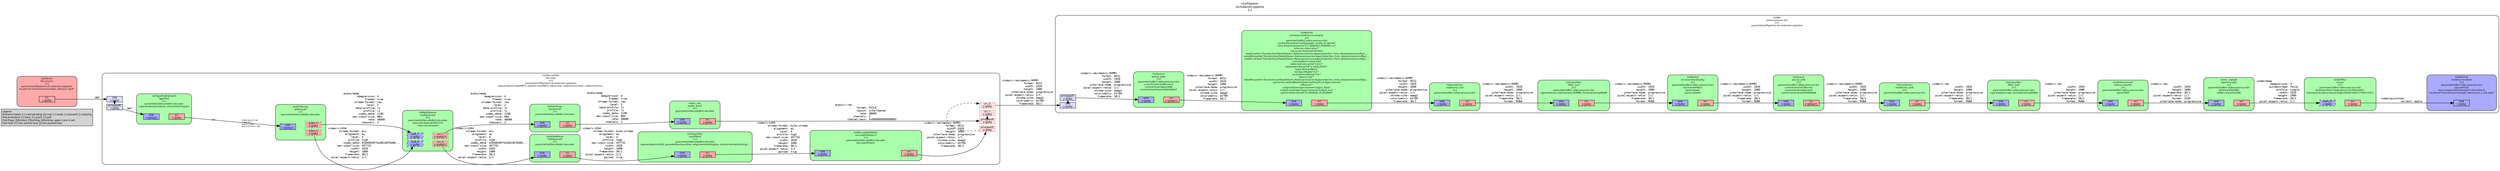 digraph pipeline {
  rankdir=LR;
  fontname="sans";
  fontsize="10";
  labelloc=t;
  nodesep=.1;
  ranksep=.2;
  label="<GstPipeline>\nds-redaction-pipeline\n[>]";
  node [style="filled,rounded", shape=box, fontsize="9", fontname="sans", margin="0.0,0.0"];
  edge [labelfontsize="6", fontsize="9", fontname="monospace"];
  
  legend [
    pos="0,0!",
    margin="0.05,0.05",
    style="filled",
    label="Legend\lElement-States: [~] void-pending, [0] null, [-] ready, [=] paused, [>] playing\lPad-Activation: [-] none, [>] push, [<] pull\lPad-Flags: [b]locked, [f]lushing, [b]locking; upper-case is set\lPad-Task: [T] has started task, [t] has paused task\l",
  ];
  subgraph cluster_video_process_bin_0x1d70030 {
    fontname="Bitstream Vera Sans";
    fontsize="8";
    style="filled,rounded";
    color=black;
    label="GstBin\nvideo-process-bin\n[>]\nparent=(GstPipeline) ds-redaction-pipeline";
    subgraph cluster_video_process_bin_0x1d70030_sink {
      label="";
      style="invis";
      _proxypad1_0x1d6e360 [color=black, fillcolor="#ddddff", label="proxypad1\n[>][bfb]", height="0.2", style="filled,solid"];
    video_process_bin_0x1d70030_sink_0x1d6c2c0 -> _proxypad1_0x1d6e360 [style=dashed, minlen=0]
      video_process_bin_0x1d70030_sink_0x1d6c2c0 [color=black, fillcolor="#ddddff", label="sink\n[>][bfb]", height="0.2", style="filled,solid"];
    }

    fillcolor="#ffffff";
    subgraph cluster_nvvideo_renderer_0x2166fc0 {
      fontname="Bitstream Vera Sans";
      fontsize="8";
      style="filled,rounded";
      color=black;
      label="GstFileSink\nnvvideo-renderer\n[>]\nparent=(GstBin) video-process-bin\nsync=FALSE\nlast-sample=((GstSample*) 0x1cdf3c0)\nlocation=\"/home/shuo/sample_videos/out_1_old.mp4\"";
      subgraph cluster_nvvideo_renderer_0x2166fc0_sink {
        label="";
        style="invis";
        nvvideo_renderer_0x2166fc0_sink_0x2025b60 [color=black, fillcolor="#aaaaff", label="sink\n[>][bfb]", height="0.2", style="filled,solid"];
      }

      fillcolor="#aaaaff";
    }

    subgraph cluster_muxer_0x2162010 {
      fontname="Bitstream Vera Sans";
      fontsize="8";
      style="filled,rounded";
      color=black;
      label="GstQTMux\nmuxer\n[>]\nparent=(GstBin) video-process-bin\nfaststart-file=\"/tmp/qtmux-1678593405\"\nreserved-duration-remaining=18446744073709551615";
      subgraph cluster_muxer_0x2162010_sink {
        label="";
        style="invis";
        muxer_0x2162010_video_0_0x2025da0 [color=black, fillcolor="#aaaaff", label="video_0\n[>][bfb]", height="0.2", style="filled,dashed"];
      }

      subgraph cluster_muxer_0x2162010_src {
        label="";
        style="invis";
        muxer_0x2162010_src_0x2025920 [color=black, fillcolor="#ffaaaa", label="src\n[>][bfb]", height="0.2", style="filled,solid"];
      }

      muxer_0x2162010_video_0_0x2025da0 -> muxer_0x2162010_src_0x2025920 [style="invis"];
      fillcolor="#aaffaa";
    }

    muxer_0x2162010_src_0x2025920 -> nvvideo_renderer_0x2166fc0_sink_0x2025b60 [label="video/quicktime\l             variant: apple\l"]
    subgraph cluster_mp4_encoder_0x2152710 {
      fontname="Bitstream Vera Sans";
      fontsize="8";
      style="filled,rounded";
      color=black;
      label="avenc_mpeg4\nmp4-encoder\n[>]\nparent=(GstBin) video-process-bin\nbitrate=2000000\nbuffer-size=524288";
      subgraph cluster_mp4_encoder_0x2152710_sink {
        label="";
        style="invis";
        mp4_encoder_0x2152710_sink_0x20254a0 [color=black, fillcolor="#aaaaff", label="sink\n[>][bfb]", height="0.2", style="filled,solid"];
      }

      subgraph cluster_mp4_encoder_0x2152710_src {
        label="";
        style="invis";
        mp4_encoder_0x2152710_src_0x20256e0 [color=black, fillcolor="#ffaaaa", label="src\n[>][bfb]", height="0.2", style="filled,solid"];
      }

      mp4_encoder_0x2152710_sink_0x20254a0 -> mp4_encoder_0x2152710_src_0x20256e0 [style="invis"];
      fillcolor="#aaffaa";
    }

    mp4_encoder_0x2152710_src_0x20256e0 -> muxer_0x2162010_video_0_0x2025da0 [label="video/mpeg\l         mpegversion: 4\l        systemstream: false\l             profile: simple\l               width: 1920\l              height: 1080\l           framerate: 30/1\l  pixel-aspect-ratio: 1/1\l"]
    subgraph cluster_videoconverter_0x207d110 {
      fontname="Bitstream Vera Sans";
      fontsize="8";
      style="filled,rounded";
      color=black;
      label="GstVideoConvert\nvideoconverter\n[>]\nparent=(GstBin) video-process-bin\nqos=TRUE";
      subgraph cluster_videoconverter_0x207d110_sink {
        label="";
        style="invis";
        videoconverter_0x207d110_sink_0x2025020 [color=black, fillcolor="#aaaaff", label="sink\n[>][bfb]", height="0.2", style="filled,solid"];
      }

      subgraph cluster_videoconverter_0x207d110_src {
        label="";
        style="invis";
        videoconverter_0x207d110_src_0x2025260 [color=black, fillcolor="#ffaaaa", label="src\n[>][bfb]", height="0.2", style="filled,solid"];
      }

      videoconverter_0x207d110_sink_0x2025020 -> videoconverter_0x207d110_src_0x2025260 [style="invis"];
      fillcolor="#aaffaa";
    }

    videoconverter_0x207d110_src_0x2025260 -> mp4_encoder_0x2152710_sink_0x20254a0 [label="video/x-raw\l               width: 1920\l              height: 1080\l           framerate: 30/1\l  pixel-aspect-ratio: 1/1\l              format: I420\l      interlace-mode: progressive\l"]
    subgraph cluster_filter_sink_0x2022650 {
      fontname="Bitstream Vera Sans";
      fontsize="8";
      style="filled,rounded";
      color=black;
      label="GstCapsFilter\nfilter_sink\n[>]\nparent=(GstBin) video-process-bin\ncaps=video/x-raw, format=(string)RGBA";
      subgraph cluster_filter_sink_0x2022650_sink {
        label="";
        style="invis";
        filter_sink_0x2022650_sink_0x2024ba0 [color=black, fillcolor="#aaaaff", label="sink\n[>][bfb]", height="0.2", style="filled,solid"];
      }

      subgraph cluster_filter_sink_0x2022650_src {
        label="";
        style="invis";
        filter_sink_0x2022650_src_0x2024de0 [color=black, fillcolor="#ffaaaa", label="src\n[>][bfb]", height="0.2", style="filled,solid"];
      }

      filter_sink_0x2022650_sink_0x2024ba0 -> filter_sink_0x2022650_src_0x2024de0 [style="invis"];
      fillcolor="#aaffaa";
    }

    filter_sink_0x2022650_src_0x2024de0 -> videoconverter_0x207d110_sink_0x2025020 [label="video/x-raw\l               width: 1920\l              height: 1080\l      interlace-mode: progressive\l  pixel-aspect-ratio: 1/1\l           framerate: 30/1\l              format: RGBA\l"]
    subgraph cluster_nvvidconv_sink_0x2075950 {
      fontname="Bitstream Vera Sans";
      fontsize="8";
      style="filled,rounded";
      color=black;
      label="Gstnvvidconv\nnvvidconv_sink\n[>]\nparent=(GstBin) video-process-bin";
      subgraph cluster_nvvidconv_sink_0x2075950_sink {
        label="";
        style="invis";
        nvvidconv_sink_0x2075950_sink_0x2024720 [color=black, fillcolor="#aaaaff", label="sink\n[>][bfb]", height="0.2", style="filled,solid"];
      }

      subgraph cluster_nvvidconv_sink_0x2075950_src {
        label="";
        style="invis";
        nvvidconv_sink_0x2075950_src_0x2024960 [color=black, fillcolor="#ffaaaa", label="src\n[>][bfb]", height="0.2", style="filled,solid"];
      }

      nvvidconv_sink_0x2075950_sink_0x2024720 -> nvvidconv_sink_0x2075950_src_0x2024960 [style="invis"];
      fillcolor="#aaffaa";
    }

    nvvidconv_sink_0x2075950_src_0x2024960 -> filter_sink_0x2022650_sink_0x2024ba0 [label="video/x-raw\l               width: 1920\l              height: 1080\l      interlace-mode: progressive\l  pixel-aspect-ratio: 1/1\l           framerate: 30/1\l              format: RGBA\l"]
    subgraph cluster_queue_sink_0x1d72840 {
      fontname="Bitstream Vera Sans";
      fontsize="8";
      style="filled,rounded";
      color=black;
      label="GstQueue\nqueue_sink\n[>]\nparent=(GstBin) video-process-bin\ncurrent-level-buffers=3\ncurrent-level-bytes=24\ncurrent-level-time=99966666";
      subgraph cluster_queue_sink_0x1d72840_sink {
        label="";
        style="invis";
        queue_sink_0x1d72840_sink_0x20242a0 [color=black, fillcolor="#aaaaff", label="sink\n[>][bfb]", height="0.2", style="filled,solid"];
      }

      subgraph cluster_queue_sink_0x1d72840_src {
        label="";
        style="invis";
        queue_sink_0x1d72840_src_0x20244e0 [color=black, fillcolor="#ffaaaa", label="src\n[>][bfb][T]", height="0.2", style="filled,solid"];
      }

      queue_sink_0x1d72840_sink_0x20242a0 -> queue_sink_0x1d72840_src_0x20244e0 [style="invis"];
      fillcolor="#aaffaa";
    }

    queue_sink_0x1d72840_src_0x20244e0 -> nvvidconv_sink_0x2075950_sink_0x2024720 [label="video/x-raw(memory:NVMM)\l               width: 1920\l              height: 1080\l      interlace-mode: progressive\l  pixel-aspect-ratio: 1/1\l           framerate: 30/1\l              format: RGBA\l"]
    subgraph cluster_nv_onscreendisplay_0x2033260 {
      fontname="Bitstream Vera Sans";
      fontsize="8";
      style="filled,rounded";
      color=black;
      label="GstNvOsd\nnv-onscreendisplay\n[>]\nparent=(GstBin) video-process-bin\nclock-font=NULL\nfont-size=0\nclock-color=0";
      subgraph cluster_nv_onscreendisplay_0x2033260_sink {
        label="";
        style="invis";
        nv_onscreendisplay_0x2033260_sink_0x1d5fdb0 [color=black, fillcolor="#aaaaff", label="sink\n[>][bfb]", height="0.2", style="filled,solid"];
      }

      subgraph cluster_nv_onscreendisplay_0x2033260_src {
        label="";
        style="invis";
        nv_onscreendisplay_0x2033260_src_0x2024060 [color=black, fillcolor="#ffaaaa", label="src\n[>][bfb]", height="0.2", style="filled,solid"];
      }

      nv_onscreendisplay_0x2033260_sink_0x1d5fdb0 -> nv_onscreendisplay_0x2033260_src_0x2024060 [style="invis"];
      fillcolor="#aaffaa";
    }

    nv_onscreendisplay_0x2033260_src_0x2024060 -> queue_sink_0x1d72840_sink_0x20242a0 [label="video/x-raw(memory:NVMM)\l               width: 1920\l              height: 1080\l      interlace-mode: progressive\l  pixel-aspect-ratio: 1/1\l           framerate: 30/1\l              format: RGBA\l"]
    subgraph cluster_filter_osd_0x2022320 {
      fontname="Bitstream Vera Sans";
      fontsize="8";
      style="filled,rounded";
      color=black;
      label="GstCapsFilter\nfilter_osd\n[>]\nparent=(GstBin) video-process-bin\ncaps=video/x-raw(memory:NVMM), format=(string)RGBA";
      subgraph cluster_filter_osd_0x2022320_sink {
        label="";
        style="invis";
        filter_osd_0x2022320_sink_0x1d5f930 [color=black, fillcolor="#aaaaff", label="sink\n[>][bfb]", height="0.2", style="filled,solid"];
      }

      subgraph cluster_filter_osd_0x2022320_src {
        label="";
        style="invis";
        filter_osd_0x2022320_src_0x1d5fb70 [color=black, fillcolor="#ffaaaa", label="src\n[>][bfb]", height="0.2", style="filled,solid"];
      }

      filter_osd_0x2022320_sink_0x1d5f930 -> filter_osd_0x2022320_src_0x1d5fb70 [style="invis"];
      fillcolor="#aaffaa";
    }

    filter_osd_0x2022320_src_0x1d5fb70 -> nv_onscreendisplay_0x2033260_sink_0x1d5fdb0 [label="video/x-raw(memory:NVMM)\l               width: 1920\l              height: 1080\l      interlace-mode: progressive\l  pixel-aspect-ratio: 1/1\l           framerate: 30/1\l              format: RGBA\l"]
    subgraph cluster_nvvidconv_osd_0x201f8e0 {
      fontname="Bitstream Vera Sans";
      fontsize="8";
      style="filled,rounded";
      color=black;
      label="Gstnvvidconv\nnvvidconv_osd\n[>]\nparent=(GstBin) video-process-bin";
      subgraph cluster_nvvidconv_osd_0x201f8e0_sink {
        label="";
        style="invis";
        nvvidconv_osd_0x201f8e0_sink_0x1d5f4b0 [color=black, fillcolor="#aaaaff", label="sink\n[>][bfb]", height="0.2", style="filled,solid"];
      }

      subgraph cluster_nvvidconv_osd_0x201f8e0_src {
        label="";
        style="invis";
        nvvidconv_osd_0x201f8e0_src_0x1d5f6f0 [color=black, fillcolor="#ffaaaa", label="src\n[>][bfb]", height="0.2", style="filled,solid"];
      }

      nvvidconv_osd_0x201f8e0_sink_0x1d5f4b0 -> nvvidconv_osd_0x201f8e0_src_0x1d5f6f0 [style="invis"];
      fillcolor="#aaffaa";
    }

    nvvidconv_osd_0x201f8e0_src_0x1d5f6f0 -> filter_osd_0x2022320_sink_0x1d5f930 [label="video/x-raw(memory:NVMM)\l               width: 1920\l              height: 1080\l      interlace-mode: progressive\l  pixel-aspect-ratio: 1/1\l           framerate: 30/1\l              format: RGBA\l"]
    subgraph cluster_primary_nvinference_engine_0x200ba40 {
      fontname="Bitstream Vera Sans";
      fontsize="8";
      style="filled,rounded";
      color=black;
      label="GstNvInfer\nprimary-nvinference-engine\n[>]\nparent=(GstBin) video-process-bin\nconfig-file-path=\"configs/pgie_config_fd_lpd.txt\"\nclass-thresh-params=\"3,1.200000,0.200000,1,2\"\ninfer-on-class-ids=\"\"\nnet-scale-factor=0.003922\nmodel-path=\"/home/shuo/DeepStream_Release/sources/apps/redaction_from_deepstream/configs/.…\nprotofile-path=\"/home/shuo/DeepStream_Release/sources/apps/redaction_from_deepstream/configs/.…\nmodel-cache=\"/home/shuo/DeepStream_Release/sources/apps/redaction_from_deepstream/configs/.…\nnum-buffers-in-batch=0\ndetected-min-w-h=\"3,0,0:\"\ndetected-max-w-h=\"3,1920,1920:\"\ninput-dims=\"NULL\"\nroi-top-offset=\"3,0:\"\nroi-bottom-offset=\"3,0:\"\ndetect-clr=\"\"\nlabelfile-path=\"/home/shuo/DeepStream_Release/sources/apps/redaction_from_deepstream/configs/.…\nparse-func=((GstNvInferDetectorParseFuncType) resnet)\noffsets=\"\"\noutput-bbox-layer-name=\"output_bbox\"\noutput-coverage-layer-names=\"output_cov\"\nparser-bbox-norm=\"35.000000;35.000000\"";
      subgraph cluster_primary_nvinference_engine_0x200ba40_sink {
        label="";
        style="invis";
        primary_nvinference_engine_0x200ba40_sink_0x1d5ebb0 [color=black, fillcolor="#aaaaff", label="sink\n[>][bfb]", height="0.2", style="filled,solid"];
      }

      subgraph cluster_primary_nvinference_engine_0x200ba40_src {
        label="";
        style="invis";
        primary_nvinference_engine_0x200ba40_src_0x1d5edf0 [color=black, fillcolor="#ffaaaa", label="src\n[>][bfb]", height="0.2", style="filled,solid"];
      }

      primary_nvinference_engine_0x200ba40_sink_0x1d5ebb0 -> primary_nvinference_engine_0x200ba40_src_0x1d5edf0 [style="invis"];
      fillcolor="#aaffaa";
    }

    primary_nvinference_engine_0x200ba40_src_0x1d5edf0 -> nvvidconv_osd_0x201f8e0_sink_0x1d5f4b0 [label="video/x-raw(memory:NVMM)\l              format: NV12\l               width: 1920\l              height: 1080\l      interlace-mode: progressive\l  pixel-aspect-ratio: 1/1\l         chroma-site: mpeg2\l         colorimetry: bt709\l           framerate: 30/1\l"]
    subgraph cluster_queue_pgie_0x1d72260 {
      fontname="Bitstream Vera Sans";
      fontsize="8";
      style="filled,rounded";
      color=black;
      label="GstQueue\nqueue_pgie\n[>]\nparent=(GstBin) video-process-bin\ncurrent-level-buffers=11\ncurrent-level-bytes=88\ncurrent-level-time=366566667";
      subgraph cluster_queue_pgie_0x1d72260_sink {
        label="";
        style="invis";
        queue_pgie_0x1d72260_sink_0x1d5e730 [color=black, fillcolor="#aaaaff", label="sink\n[>][bfb]", height="0.2", style="filled,solid"];
      }

      subgraph cluster_queue_pgie_0x1d72260_src {
        label="";
        style="invis";
        queue_pgie_0x1d72260_src_0x1d5e970 [color=black, fillcolor="#ffaaaa", label="src\n[>][bfb][T]", height="0.2", style="filled,solid"];
      }

      queue_pgie_0x1d72260_sink_0x1d5e730 -> queue_pgie_0x1d72260_src_0x1d5e970 [style="invis"];
      fillcolor="#aaffaa";
    }

    _proxypad1_0x1d6e360 -> queue_pgie_0x1d72260_sink_0x1d5e730 [label="video/x-raw(memory:NVMM)\l              format: NV12\l               width: 1920\l              height: 1080\l      interlace-mode: progressive\l  pixel-aspect-ratio: 1/1\l         chroma-site: mpeg2\l         colorimetry: bt709\l           framerate: 30/1\l"]
    queue_pgie_0x1d72260_src_0x1d5e970 -> primary_nvinference_engine_0x200ba40_sink_0x1d5ebb0 [label="video/x-raw(memory:NVMM)\l              format: NV12\l               width: 1920\l              height: 1080\l      interlace-mode: progressive\l  pixel-aspect-ratio: 1/1\l         chroma-site: mpeg2\l         colorimetry: bt709\l           framerate: 30/1\l"]
  }

  subgraph cluster_decoder_0x1d641d0 {
    fontname="Bitstream Vera Sans";
    fontsize="8";
    style="filled,rounded";
    color=black;
    label="GstDecodeBin\ndecoder\n[>]\nparent=(GstPipeline) ds-redaction-pipeline\ncaps=video/x-raw(ANY); audio/x-raw(ANY); text/x-raw; subpicture/x-dvd; subpicture/x-d…";
    subgraph cluster_decoder_0x1d641d0_sink {
      label="";
      style="invis";
      _proxypad0_0x1d6e110 [color=black, fillcolor="#ddddff", label="proxypad0\n[<][bfb]", height="0.2", style="filled,solid"];
    decoder_0x1d641d0_sink_0x1d6c050 -> _proxypad0_0x1d6e110 [style=dashed, minlen=0]
      decoder_0x1d641d0_sink_0x1d6c050 [color=black, fillcolor="#ddddff", label="sink\n[<][bfb]", height="0.2", style="filled,solid"];
    }

    subgraph cluster_decoder_0x1d641d0_src {
      label="";
      style="invis";
      _proxypad3_0x1d6ea50 [color=black, fillcolor="#ffdddd", label="proxypad3\n[>][bfb]", height="0.2", style="filled,dotted"];
    _proxypad3_0x1d6ea50 -> decoder_0x1d641d0_src_0_0x7f75740220a0 [style=dashed, minlen=0]
      decoder_0x1d641d0_src_0_0x7f75740220a0 [color=black, fillcolor="#ffdddd", label="src_0\n[>][bfb]", height="0.2", style="filled,dotted"];
      _proxypad4_0x1d6f390 [color=black, fillcolor="#ffdddd", label="proxypad4\n[>][bfb]", height="0.2", style="filled,dotted"];
    _proxypad4_0x1d6f390 -> decoder_0x1d641d0_src_1_0x7f7574022ae0 [style=dashed, minlen=0]
      decoder_0x1d641d0_src_1_0x7f7574022ae0 [color=black, fillcolor="#ffdddd", label="src_1\n[>][bfb]", height="0.2", style="filled,dotted"];
    }

    decoder_0x1d641d0_sink_0x1d6c050 -> decoder_0x1d641d0_src_0_0x7f75740220a0 [style="invis"];
    fillcolor="#ffffff";
    subgraph cluster_nvcuvidh264dec0_0x7f7570079200 {
      fontname="Bitstream Vera Sans";
      fontsize="8";
      style="filled,rounded";
      color=black;
      label="GstNvcuvidH264Dec\nnvcuvidh264dec0\n[>]\nparent=(GstDecodeBin) decoder\nDecodeFPS=25";
      subgraph cluster_nvcuvidh264dec0_0x7f7570079200_sink {
        label="";
        style="invis";
        nvcuvidh264dec0_0x7f7570079200_sink_0x7f756c0a8dc0 [color=black, fillcolor="#aaaaff", label="sink\n[>][bfb]", height="0.2", style="filled,solid"];
      }

      subgraph cluster_nvcuvidh264dec0_0x7f7570079200_src {
        label="";
        style="invis";
        nvcuvidh264dec0_0x7f7570079200_src_0x7f756c0a9000 [color=black, fillcolor="#ffaaaa", label="src\n[>][bfb]", height="0.2", style="filled,solid"];
      }

      nvcuvidh264dec0_0x7f7570079200_sink_0x7f756c0a8dc0 -> nvcuvidh264dec0_0x7f7570079200_src_0x7f756c0a9000 [style="invis"];
      fillcolor="#aaffaa";
    }

    nvcuvidh264dec0_0x7f7570079200_src_0x7f756c0a9000 -> _proxypad3_0x1d6ea50 [label="video/x-raw(memory:NVMM)\l              format: NV12\l               width: 1920\l              height: 1080\l      interlace-mode: progressive\l  pixel-aspect-ratio: 1/1\l         chroma-site: mpeg2\l         colorimetry: bt709\l           framerate: 30/1\l"]
    subgraph cluster_avdec_aac0_0x7f75640052c0 {
      fontname="Bitstream Vera Sans";
      fontsize="8";
      style="filled,rounded";
      color=black;
      label="avdec_aac\navdec_aac0\n[>]\nparent=(GstDecodeBin) decoder";
      subgraph cluster_avdec_aac0_0x7f75640052c0_sink {
        label="";
        style="invis";
        avdec_aac0_0x7f75640052c0_sink_0x7f756c0a84c0 [color=black, fillcolor="#aaaaff", label="sink\n[>][bfb]", height="0.2", style="filled,solid"];
      }

      subgraph cluster_avdec_aac0_0x7f75640052c0_src {
        label="";
        style="invis";
        avdec_aac0_0x7f75640052c0_src_0x7f756c0a8700 [color=black, fillcolor="#ffaaaa", label="src\n[>][bfb]", height="0.2", style="filled,solid"];
      }

      avdec_aac0_0x7f75640052c0_sink_0x7f756c0a84c0 -> avdec_aac0_0x7f75640052c0_src_0x7f756c0a8700 [style="invis"];
      fillcolor="#aaffaa";
    }

    avdec_aac0_0x7f75640052c0_src_0x7f756c0a8700 -> _proxypad4_0x1d6f390 [label="audio/x-raw\l              format: F32LE\l              layout: interleaved\l                rate: 48000\l            channels: 2\l        channel-mask: 0x0000000000000003\l"]
    subgraph cluster_aacparse0_0x7f756c0acf10 {
      fontname="Bitstream Vera Sans";
      fontsize="8";
      style="filled,rounded";
      color=black;
      label="GstAacParse\naacparse0\n[>]\nparent=(GstDecodeBin) decoder";
      subgraph cluster_aacparse0_0x7f756c0acf10_sink {
        label="";
        style="invis";
        aacparse0_0x7f756c0acf10_sink_0x7f756c0a8040 [color=black, fillcolor="#aaaaff", label="sink\n[>][bfb]", height="0.2", style="filled,solid"];
      }

      subgraph cluster_aacparse0_0x7f756c0acf10_src {
        label="";
        style="invis";
        aacparse0_0x7f756c0acf10_src_0x7f756c0a8280 [color=black, fillcolor="#ffaaaa", label="src\n[>][bfb]", height="0.2", style="filled,solid"];
      }

      aacparse0_0x7f756c0acf10_sink_0x7f756c0a8040 -> aacparse0_0x7f756c0acf10_src_0x7f756c0a8280 [style="invis"];
      fillcolor="#aaffaa";
    }

    aacparse0_0x7f756c0acf10_src_0x7f756c0a8280 -> avdec_aac0_0x7f75640052c0_sink_0x7f756c0a84c0 [label="audio/mpeg\l         mpegversion: 4\l              framed: true\l       stream-format: raw\l               level: 2\l        base-profile: lc\l             profile: lc\l          codec_data: 1190\l      max-input-size: 884\l                rate: 48000\l            channels: 2\l"]
    subgraph cluster_capsfilter0_0x2022fe0 {
      fontname="Bitstream Vera Sans";
      fontsize="8";
      style="filled,rounded";
      color=black;
      label="GstCapsFilter\ncapsfilter0\n[>]\nparent=(GstDecodeBin) decoder\ncaps=video/x-h264, parsed=(boolean)true, alignment=(string)au, stream-format=(string)…";
      subgraph cluster_capsfilter0_0x2022fe0_sink {
        label="";
        style="invis";
        capsfilter0_0x2022fe0_sink_0x7f75740534b0 [color=black, fillcolor="#aaaaff", label="sink\n[>][bfb]", height="0.2", style="filled,solid"];
      }

      subgraph cluster_capsfilter0_0x2022fe0_src {
        label="";
        style="invis";
        capsfilter0_0x2022fe0_src_0x7f75740536f0 [color=black, fillcolor="#ffaaaa", label="src\n[>][bfb]", height="0.2", style="filled,solid"];
      }

      capsfilter0_0x2022fe0_sink_0x7f75740534b0 -> capsfilter0_0x2022fe0_src_0x7f75740536f0 [style="invis"];
      fillcolor="#aaffaa";
    }

    capsfilter0_0x2022fe0_src_0x7f75740536f0 -> nvcuvidh264dec0_0x7f7570079200_sink_0x7f756c0a8dc0 [label="video/x-h264\l       stream-format: byte-stream\l           alignment: au\l               level: 4\l             profile: high\l      max-input-size: 457732\l               width: 1920\l              height: 1080\l           framerate: 30/1\l  pixel-aspect-ratio: 1/1\l              parsed: true\l"]
    subgraph cluster_h264parse0_0x7f756c00a540 {
      fontname="Bitstream Vera Sans";
      fontsize="8";
      style="filled,rounded";
      color=black;
      label="GstH264Parse\nh264parse0\n[>]\nparent=(GstDecodeBin) decoder";
      subgraph cluster_h264parse0_0x7f756c00a540_sink {
        label="";
        style="invis";
        h264parse0_0x7f756c00a540_sink_0x7f7574053030 [color=black, fillcolor="#aaaaff", label="sink\n[>][bfb]", height="0.2", style="filled,solid"];
      }

      subgraph cluster_h264parse0_0x7f756c00a540_src {
        label="";
        style="invis";
        h264parse0_0x7f756c00a540_src_0x7f7574053270 [color=black, fillcolor="#ffaaaa", label="src\n[>][bfb]", height="0.2", style="filled,solid"];
      }

      h264parse0_0x7f756c00a540_sink_0x7f7574053030 -> h264parse0_0x7f756c00a540_src_0x7f7574053270 [style="invis"];
      fillcolor="#aaffaa";
    }

    h264parse0_0x7f756c00a540_src_0x7f7574053270 -> capsfilter0_0x2022fe0_sink_0x7f75740534b0 [label="video/x-h264\l       stream-format: byte-stream\l           alignment: au\l               level: 4\l             profile: high\l      max-input-size: 457732\l               width: 1920\l              height: 1080\l           framerate: 30/1\l  pixel-aspect-ratio: 1/1\l              parsed: true\l"]
    subgraph cluster_multiqueue0_0x1d70690 {
      fontname="Bitstream Vera Sans";
      fontsize="8";
      style="filled,rounded";
      color=black;
      label="GstMultiQueue\nmultiqueue0\n[>]\nparent=(GstDecodeBin) decoder\nmax-size-bytes=2097152\nmax-size-time=0";
      subgraph cluster_multiqueue0_0x1d70690_sink {
        label="";
        style="invis";
        multiqueue0_0x1d70690_sink_0_0x7f7574052bb0 [color=black, fillcolor="#aaaaff", label="sink_0\n[>][bfb]", height="0.2", style="filled,dashed"];
        multiqueue0_0x1d70690_sink_1_0x7f7574053b70 [color=black, fillcolor="#aaaaff", label="sink_1\n[>][bfb]", height="0.2", style="filled,dashed"];
      }

      subgraph cluster_multiqueue0_0x1d70690_src {
        label="";
        style="invis";
        multiqueue0_0x1d70690_src_0_0x7f7574052df0 [color=black, fillcolor="#ffaaaa", label="src_0\n[>][bfb][T]", height="0.2", style="filled,dotted"];
        multiqueue0_0x1d70690_src_1_0x7f7574053db0 [color=black, fillcolor="#ffaaaa", label="src_1\n[>][bfb][T]", height="0.2", style="filled,dotted"];
      }

      multiqueue0_0x1d70690_sink_0_0x7f7574052bb0 -> multiqueue0_0x1d70690_src_0_0x7f7574052df0 [style="invis"];
      fillcolor="#aaffaa";
    }

    multiqueue0_0x1d70690_src_0_0x7f7574052df0 -> h264parse0_0x7f756c00a540_sink_0x7f7574053030 [label="video/x-h264\l       stream-format: avc\l           alignment: au\l               level: 4\l             profile: high\l          codec_data: 01640028ffe10013676400...\l      max-input-size: 457732\l               width: 1920\l              height: 1080\l           framerate: 30/1\l  pixel-aspect-ratio: 1/1\l"]
    multiqueue0_0x1d70690_src_1_0x7f7574053db0 -> aacparse0_0x7f756c0acf10_sink_0x7f756c0a8040 [label="audio/mpeg\l         mpegversion: 4\l              framed: true\l       stream-format: raw\l               level: 2\l        base-profile: lc\l             profile: lc\l          codec_data: 1190\l      max-input-size: 884\l                rate: 48000\l            channels: 2\l"]
    subgraph cluster_qtdemux0_0x7f7574050ee0 {
      fontname="Bitstream Vera Sans";
      fontsize="8";
      style="filled,rounded";
      color=black;
      label="GstQTDemux\nqtdemux0\n[>]\nparent=(GstDecodeBin) decoder";
      subgraph cluster_qtdemux0_0x7f7574050ee0_sink {
        label="";
        style="invis";
        qtdemux0_0x7f7574050ee0_sink_0x7f7574052070 [color=black, fillcolor="#aaaaff", label="sink\n[<][bfb][T]", height="0.2", style="filled,solid"];
      }

      subgraph cluster_qtdemux0_0x7f7574050ee0_src {
        label="";
        style="invis";
        qtdemux0_0x7f7574050ee0_video_0_0x7f7574052970 [color=black, fillcolor="#ffaaaa", label="video_0\n[>][bfb]", height="0.2", style="filled,dotted"];
        qtdemux0_0x7f7574050ee0_audio_0_0x7f7574053930 [color=black, fillcolor="#ffaaaa", label="audio_0\n[>][bfb]", height="0.2", style="filled,dotted"];
      }

      qtdemux0_0x7f7574050ee0_sink_0x7f7574052070 -> qtdemux0_0x7f7574050ee0_video_0_0x7f7574052970 [style="invis"];
      fillcolor="#aaffaa";
    }

    qtdemux0_0x7f7574050ee0_video_0_0x7f7574052970 -> multiqueue0_0x1d70690_sink_0_0x7f7574052bb0 [label="video/x-h264\l       stream-format: avc\l           alignment: au\l               level: 4\l             profile: high\l          codec_data: 01640028ffe10013676400...\l      max-input-size: 457732\l               width: 1920\l              height: 1080\l           framerate: 30/1\l  pixel-aspect-ratio: 1/1\l"]
    qtdemux0_0x7f7574050ee0_audio_0_0x7f7574053930 -> multiqueue0_0x1d70690_sink_1_0x7f7574053b70 [label="audio/mpeg\l         mpegversion: 4\l              framed: true\l       stream-format: raw\l               level: 2\l        base-profile: lc\l             profile: lc\l          codec_data: 1190\l      max-input-size: 884\l                rate: 48000\l            channels: 2\l"]
    subgraph cluster_typefind_0x1d67080 {
      fontname="Bitstream Vera Sans";
      fontsize="8";
      style="filled,rounded";
      color=black;
      label="GstTypeFindElement\ntypefind\n[>]\nparent=(GstDecodeBin) decoder\ncaps=video/quicktime, variant=(string)iso";
      subgraph cluster_typefind_0x1d67080_sink {
        label="";
        style="invis";
        typefind_0x1d67080_sink_0x1d5e2b0 [color=black, fillcolor="#aaaaff", label="sink\n[<][bfb][t]", height="0.2", style="filled,solid"];
      }

      subgraph cluster_typefind_0x1d67080_src {
        label="";
        style="invis";
        typefind_0x1d67080_src_0x1d5e4f0 [color=black, fillcolor="#ffaaaa", label="src\n[<][bfb]", height="0.2", style="filled,solid"];
      }

      typefind_0x1d67080_sink_0x1d5e2b0 -> typefind_0x1d67080_src_0x1d5e4f0 [style="invis"];
      fillcolor="#aaffaa";
    }

    _proxypad0_0x1d6e110 -> typefind_0x1d67080_sink_0x1d5e2b0 [label="ANY"]
    typefind_0x1d67080_src_0x1d5e4f0 -> qtdemux0_0x7f7574050ee0_sink_0x7f7574052070 [labeldistance="10", labelangle="0", label="                                                  ", taillabel="ANY", headlabel="video/quicktime\lvideo/mj2\laudio/x-m4a\lapplication/x-3gp\l"]
  }

  decoder_0x1d641d0_src_0_0x7f75740220a0 -> video_process_bin_0x1d70030_sink_0x1d6c2c0 [label="video/x-raw(memory:NVMM)\l              format: NV12\l               width: 1920\l              height: 1080\l      interlace-mode: progressive\l  pixel-aspect-ratio: 1/1\l         chroma-site: mpeg2\l         colorimetry: bt709\l           framerate: 30/1\l"]
  subgraph cluster_file_source_0x1d5c100 {
    fontname="Bitstream Vera Sans";
    fontsize="8";
    style="filled,rounded";
    color=black;
    label="GstFileSrc\nfile-source\n[>]\nparent=(GstPipeline) ds-redaction-pipeline\nlocation=\"/home/shuo/sample_videos/1.mp4\"";
    subgraph cluster_file_source_0x1d5c100_src {
      label="";
      style="invis";
      file_source_0x1d5c100_src_0x1d5e070 [color=black, fillcolor="#ffaaaa", label="src\n[<][bfb]", height="0.2", style="filled,solid"];
    }

    fillcolor="#ffaaaa";
  }

  file_source_0x1d5c100_src_0x1d5e070 -> decoder_0x1d641d0_sink_0x1d6c050 [label="ANY"]
}
